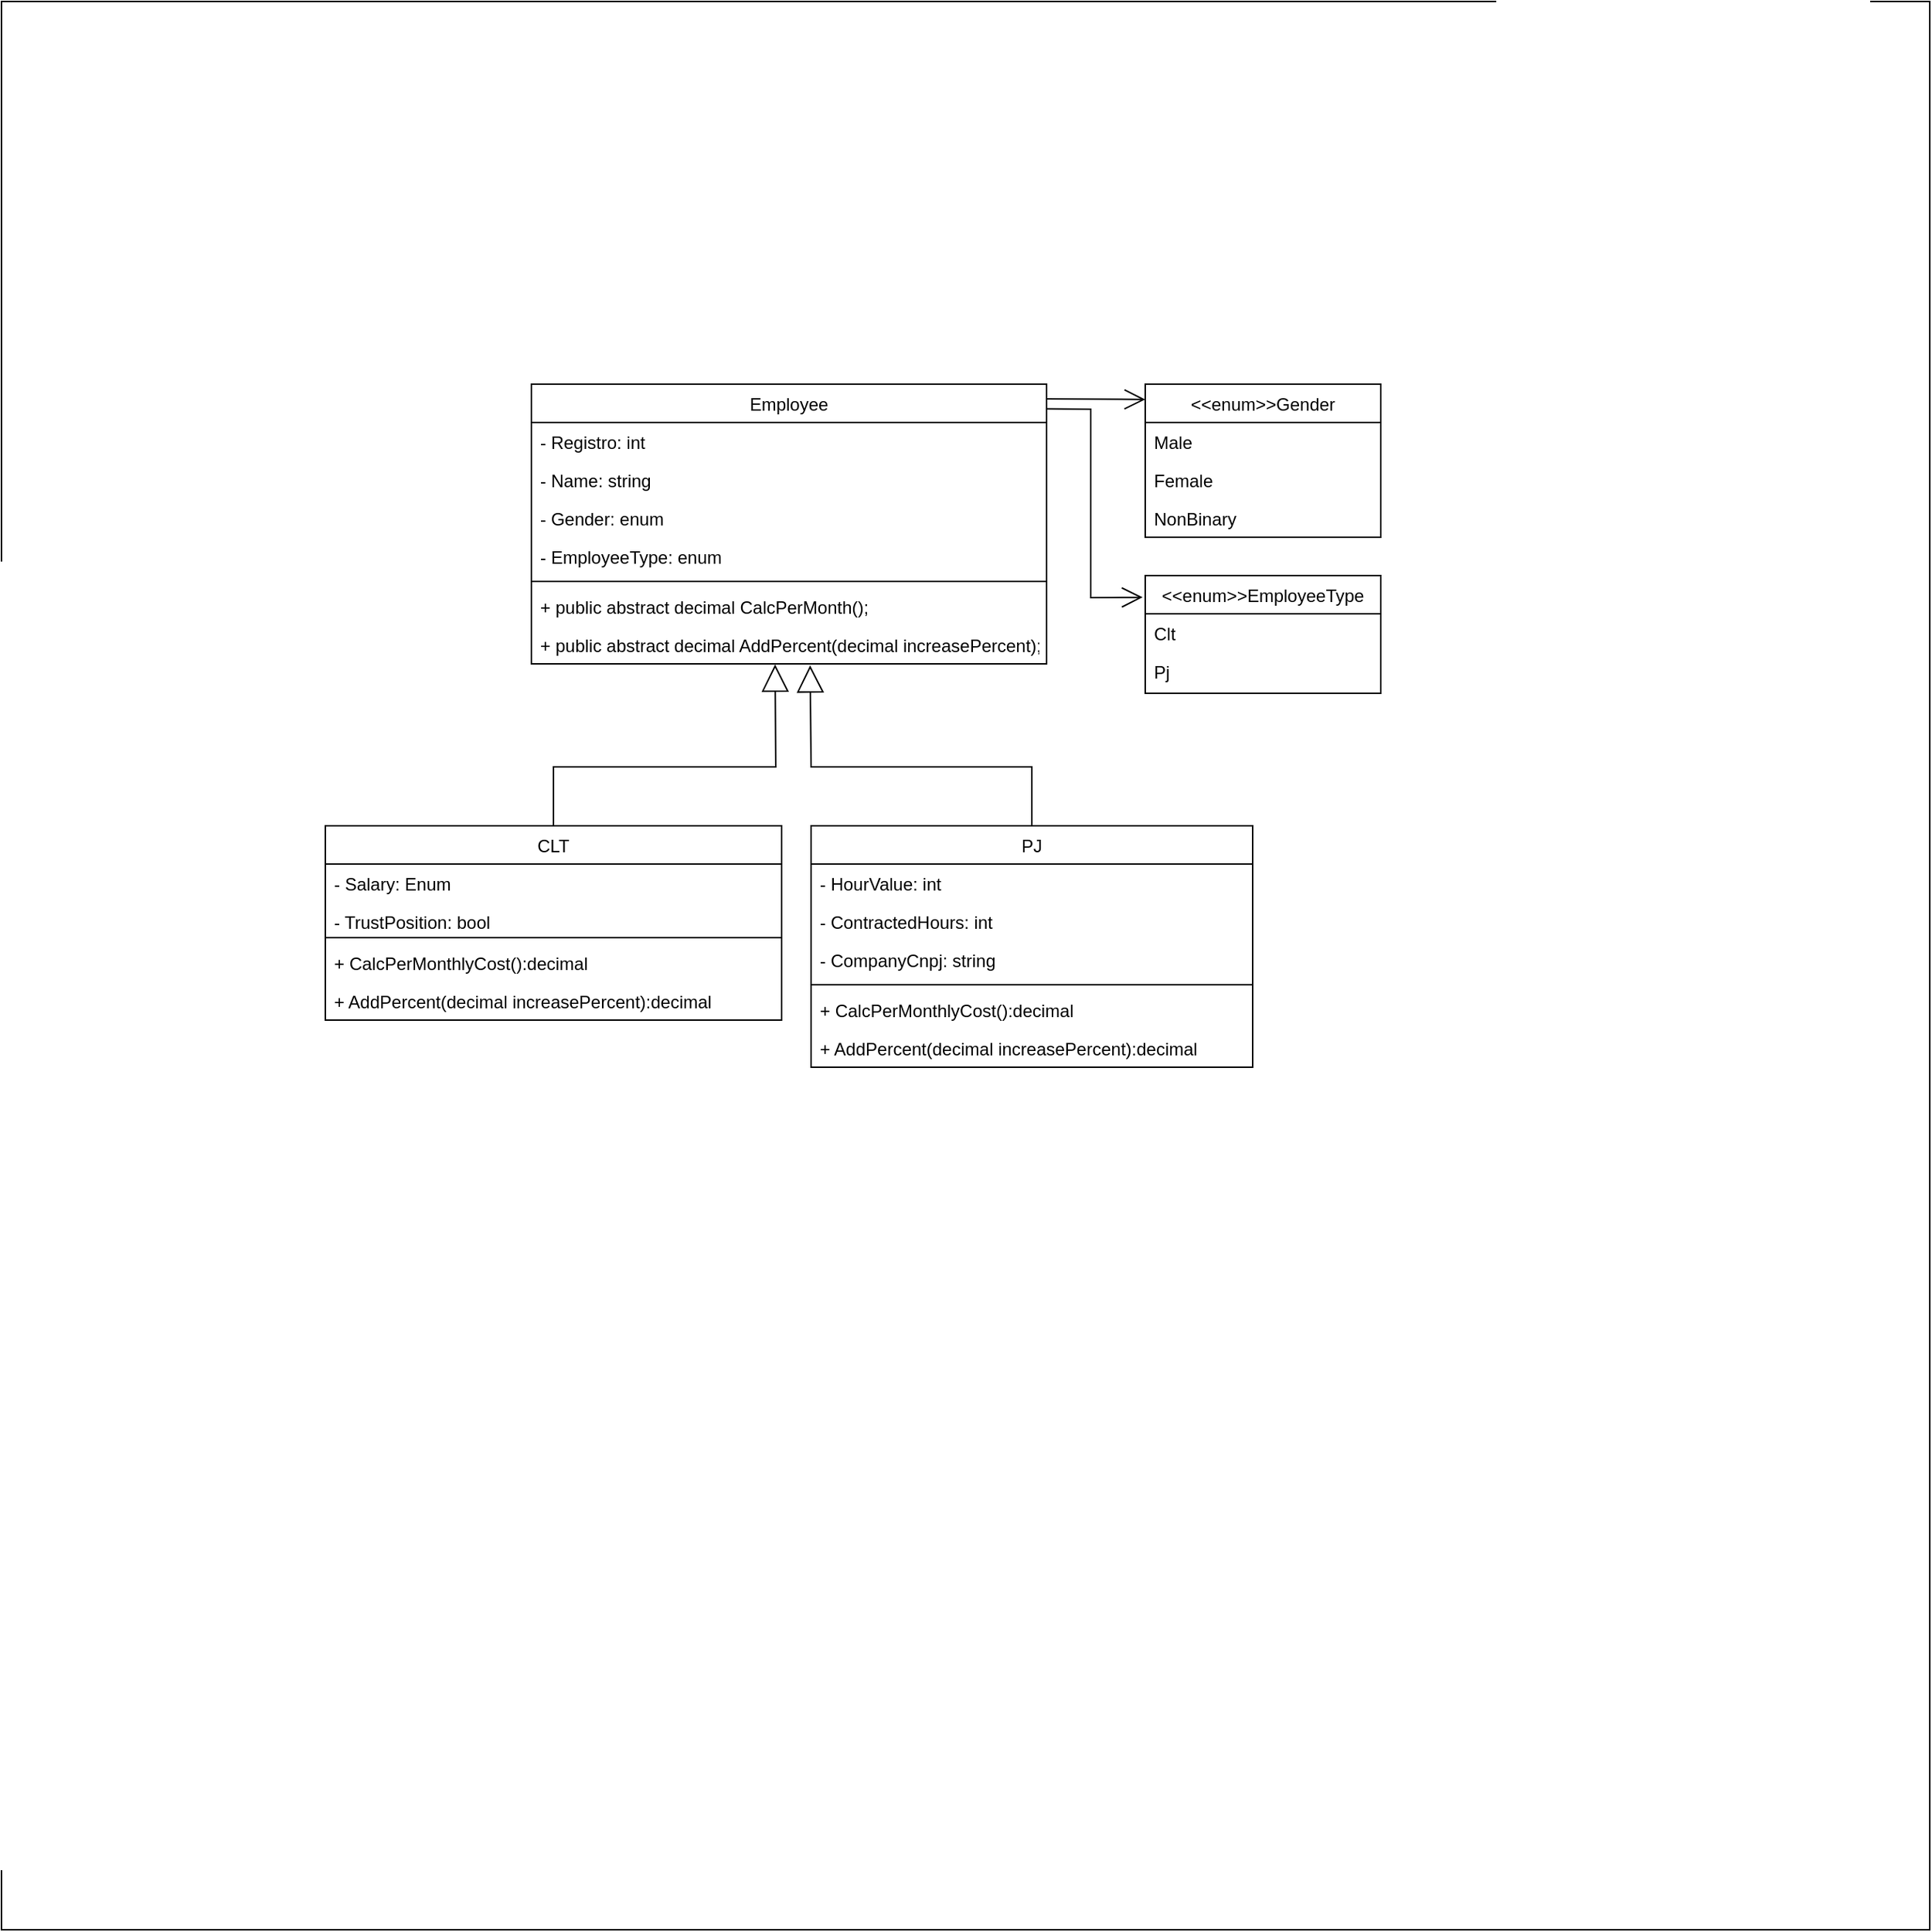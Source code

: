 <mxfile version="21.7.0" type="device">
  <diagram id="C5RBs43oDa-KdzZeNtuy" name="Page-1">
    <mxGraphModel dx="1947" dy="438" grid="1" gridSize="10" guides="1" tooltips="1" connect="1" arrows="1" fold="1" page="1" pageScale="1" pageWidth="827" pageHeight="1169" math="0" shadow="0">
      <root>
        <mxCell id="WIyWlLk6GJQsqaUBKTNV-0" />
        <mxCell id="WIyWlLk6GJQsqaUBKTNV-1" parent="WIyWlLk6GJQsqaUBKTNV-0" />
        <mxCell id="K3KjiJS-RZX1q9UFe2Zl-24" value="" style="whiteSpace=wrap;html=1;aspect=fixed;" vertex="1" parent="WIyWlLk6GJQsqaUBKTNV-1">
          <mxGeometry x="-110" y="180" width="1310" height="1310" as="geometry" />
        </mxCell>
        <mxCell id="K3KjiJS-RZX1q9UFe2Zl-26" value="CLT" style="swimlane;fontStyle=0;align=center;verticalAlign=top;childLayout=stackLayout;horizontal=1;startSize=26;horizontalStack=0;resizeParent=1;resizeLast=0;collapsible=1;marginBottom=0;rounded=0;shadow=0;strokeWidth=1;" vertex="1" parent="WIyWlLk6GJQsqaUBKTNV-1">
          <mxGeometry x="110" y="740" width="310" height="132" as="geometry">
            <mxRectangle x="200" y="740" width="160" height="26" as="alternateBounds" />
          </mxGeometry>
        </mxCell>
        <mxCell id="K3KjiJS-RZX1q9UFe2Zl-27" value="- Salary: Enum" style="text;align=left;verticalAlign=top;spacingLeft=4;spacingRight=4;overflow=hidden;rotatable=0;points=[[0,0.5],[1,0.5]];portConstraint=eastwest;rounded=0;shadow=0;html=0;" vertex="1" parent="K3KjiJS-RZX1q9UFe2Zl-26">
          <mxGeometry y="26" width="310" height="26" as="geometry" />
        </mxCell>
        <mxCell id="K3KjiJS-RZX1q9UFe2Zl-28" value="- TrustPosition: bool" style="text;align=left;verticalAlign=top;spacingLeft=4;spacingRight=4;overflow=hidden;rotatable=0;points=[[0,0.5],[1,0.5]];portConstraint=eastwest;rounded=0;shadow=0;html=0;" vertex="1" parent="K3KjiJS-RZX1q9UFe2Zl-26">
          <mxGeometry y="52" width="310" height="20" as="geometry" />
        </mxCell>
        <mxCell id="K3KjiJS-RZX1q9UFe2Zl-29" value="" style="line;html=1;strokeWidth=1;align=left;verticalAlign=middle;spacingTop=-1;spacingLeft=3;spacingRight=3;rotatable=0;labelPosition=right;points=[];portConstraint=eastwest;" vertex="1" parent="K3KjiJS-RZX1q9UFe2Zl-26">
          <mxGeometry y="72" width="310" height="8" as="geometry" />
        </mxCell>
        <mxCell id="K3KjiJS-RZX1q9UFe2Zl-30" value="+ CalcPerMonthlyCost():decimal" style="text;align=left;verticalAlign=top;spacingLeft=4;spacingRight=4;overflow=hidden;rotatable=0;points=[[0,0.5],[1,0.5]];portConstraint=eastwest;" vertex="1" parent="K3KjiJS-RZX1q9UFe2Zl-26">
          <mxGeometry y="80" width="310" height="26" as="geometry" />
        </mxCell>
        <mxCell id="K3KjiJS-RZX1q9UFe2Zl-31" value="+ AddPercent(decimal increasePercent):decimal" style="text;align=left;verticalAlign=top;spacingLeft=4;spacingRight=4;overflow=hidden;rotatable=0;points=[[0,0.5],[1,0.5]];portConstraint=eastwest;" vertex="1" parent="K3KjiJS-RZX1q9UFe2Zl-26">
          <mxGeometry y="106" width="310" height="26" as="geometry" />
        </mxCell>
        <mxCell id="K3KjiJS-RZX1q9UFe2Zl-33" value="PJ" style="swimlane;fontStyle=0;align=center;verticalAlign=top;childLayout=stackLayout;horizontal=1;startSize=26;horizontalStack=0;resizeParent=1;resizeLast=0;collapsible=1;marginBottom=0;rounded=0;shadow=0;strokeWidth=1;" vertex="1" parent="WIyWlLk6GJQsqaUBKTNV-1">
          <mxGeometry x="440" y="740" width="300" height="164" as="geometry">
            <mxRectangle x="530" y="740" width="160" height="26" as="alternateBounds" />
          </mxGeometry>
        </mxCell>
        <mxCell id="K3KjiJS-RZX1q9UFe2Zl-34" value="- HourValue: int" style="text;align=left;verticalAlign=top;spacingLeft=4;spacingRight=4;overflow=hidden;rotatable=0;points=[[0,0.5],[1,0.5]];portConstraint=eastwest;rounded=0;shadow=0;html=0;" vertex="1" parent="K3KjiJS-RZX1q9UFe2Zl-33">
          <mxGeometry y="26" width="300" height="26" as="geometry" />
        </mxCell>
        <mxCell id="K3KjiJS-RZX1q9UFe2Zl-35" value="- ContractedHours: int" style="text;align=left;verticalAlign=top;spacingLeft=4;spacingRight=4;overflow=hidden;rotatable=0;points=[[0,0.5],[1,0.5]];portConstraint=eastwest;rounded=0;shadow=0;html=0;" vertex="1" parent="K3KjiJS-RZX1q9UFe2Zl-33">
          <mxGeometry y="52" width="300" height="26" as="geometry" />
        </mxCell>
        <mxCell id="K3KjiJS-RZX1q9UFe2Zl-36" value="- CompanyCnpj: string" style="text;align=left;verticalAlign=top;spacingLeft=4;spacingRight=4;overflow=hidden;rotatable=0;points=[[0,0.5],[1,0.5]];portConstraint=eastwest;rounded=0;shadow=0;html=0;" vertex="1" parent="K3KjiJS-RZX1q9UFe2Zl-33">
          <mxGeometry y="78" width="300" height="26" as="geometry" />
        </mxCell>
        <mxCell id="K3KjiJS-RZX1q9UFe2Zl-37" value="" style="line;html=1;strokeWidth=1;align=left;verticalAlign=middle;spacingTop=-1;spacingLeft=3;spacingRight=3;rotatable=0;labelPosition=right;points=[];portConstraint=eastwest;" vertex="1" parent="K3KjiJS-RZX1q9UFe2Zl-33">
          <mxGeometry y="104" width="300" height="8" as="geometry" />
        </mxCell>
        <mxCell id="K3KjiJS-RZX1q9UFe2Zl-38" value="+ CalcPerMonthlyCost():decimal" style="text;align=left;verticalAlign=top;spacingLeft=4;spacingRight=4;overflow=hidden;rotatable=0;points=[[0,0.5],[1,0.5]];portConstraint=eastwest;" vertex="1" parent="K3KjiJS-RZX1q9UFe2Zl-33">
          <mxGeometry y="112" width="300" height="26" as="geometry" />
        </mxCell>
        <mxCell id="K3KjiJS-RZX1q9UFe2Zl-39" value="+ AddPercent(decimal increasePercent):decimal" style="text;align=left;verticalAlign=top;spacingLeft=4;spacingRight=4;overflow=hidden;rotatable=0;points=[[0,0.5],[1,0.5]];portConstraint=eastwest;" vertex="1" parent="K3KjiJS-RZX1q9UFe2Zl-33">
          <mxGeometry y="138" width="300" height="26" as="geometry" />
        </mxCell>
        <mxCell id="K3KjiJS-RZX1q9UFe2Zl-40" value="Employee" style="swimlane;fontStyle=0;align=center;verticalAlign=top;childLayout=stackLayout;horizontal=1;startSize=26;horizontalStack=0;resizeParent=1;resizeLast=0;collapsible=1;marginBottom=0;rounded=0;shadow=0;strokeWidth=1;" vertex="1" parent="WIyWlLk6GJQsqaUBKTNV-1">
          <mxGeometry x="250" y="440" width="350" height="190" as="geometry">
            <mxRectangle x="550" y="140" width="160" height="26" as="alternateBounds" />
          </mxGeometry>
        </mxCell>
        <mxCell id="K3KjiJS-RZX1q9UFe2Zl-41" value="- Registro: int" style="text;align=left;verticalAlign=top;spacingLeft=4;spacingRight=4;overflow=hidden;rotatable=0;points=[[0,0.5],[1,0.5]];portConstraint=eastwest;" vertex="1" parent="K3KjiJS-RZX1q9UFe2Zl-40">
          <mxGeometry y="26" width="350" height="26" as="geometry" />
        </mxCell>
        <mxCell id="K3KjiJS-RZX1q9UFe2Zl-42" value="- Name: string" style="text;align=left;verticalAlign=top;spacingLeft=4;spacingRight=4;overflow=hidden;rotatable=0;points=[[0,0.5],[1,0.5]];portConstraint=eastwest;rounded=0;shadow=0;html=0;" vertex="1" parent="K3KjiJS-RZX1q9UFe2Zl-40">
          <mxGeometry y="52" width="350" height="26" as="geometry" />
        </mxCell>
        <mxCell id="K3KjiJS-RZX1q9UFe2Zl-43" value="- Gender: enum" style="text;align=left;verticalAlign=top;spacingLeft=4;spacingRight=4;overflow=hidden;rotatable=0;points=[[0,0.5],[1,0.5]];portConstraint=eastwest;rounded=0;shadow=0;html=0;" vertex="1" parent="K3KjiJS-RZX1q9UFe2Zl-40">
          <mxGeometry y="78" width="350" height="26" as="geometry" />
        </mxCell>
        <mxCell id="K3KjiJS-RZX1q9UFe2Zl-44" value="- EmployeeType: enum" style="text;align=left;verticalAlign=top;spacingLeft=4;spacingRight=4;overflow=hidden;rotatable=0;points=[[0,0.5],[1,0.5]];portConstraint=eastwest;rounded=0;shadow=0;html=0;" vertex="1" parent="K3KjiJS-RZX1q9UFe2Zl-40">
          <mxGeometry y="104" width="350" height="26" as="geometry" />
        </mxCell>
        <mxCell id="K3KjiJS-RZX1q9UFe2Zl-45" value="" style="line;html=1;strokeWidth=1;align=left;verticalAlign=middle;spacingTop=-1;spacingLeft=3;spacingRight=3;rotatable=0;labelPosition=right;points=[];portConstraint=eastwest;" vertex="1" parent="K3KjiJS-RZX1q9UFe2Zl-40">
          <mxGeometry y="130" width="350" height="8" as="geometry" />
        </mxCell>
        <mxCell id="K3KjiJS-RZX1q9UFe2Zl-46" value="+ public abstract decimal CalcPerMonth();" style="text;align=left;verticalAlign=top;spacingLeft=4;spacingRight=4;overflow=hidden;rotatable=0;points=[[0,0.5],[1,0.5]];portConstraint=eastwest;" vertex="1" parent="K3KjiJS-RZX1q9UFe2Zl-40">
          <mxGeometry y="138" width="350" height="26" as="geometry" />
        </mxCell>
        <mxCell id="K3KjiJS-RZX1q9UFe2Zl-47" value="+ public abstract decimal AddPercent(decimal increasePercent);" style="text;align=left;verticalAlign=top;spacingLeft=4;spacingRight=4;overflow=hidden;rotatable=0;points=[[0,0.5],[1,0.5]];portConstraint=eastwest;" vertex="1" parent="K3KjiJS-RZX1q9UFe2Zl-40">
          <mxGeometry y="164" width="350" height="26" as="geometry" />
        </mxCell>
        <mxCell id="K3KjiJS-RZX1q9UFe2Zl-48" value="&lt;&lt;enum&gt;&gt;EmployeeType" style="swimlane;fontStyle=0;align=center;verticalAlign=top;childLayout=stackLayout;horizontal=1;startSize=26;horizontalStack=0;resizeParent=1;resizeLast=0;collapsible=1;marginBottom=0;rounded=0;shadow=0;strokeWidth=1;" vertex="1" parent="WIyWlLk6GJQsqaUBKTNV-1">
          <mxGeometry x="667" y="570" width="160" height="80" as="geometry">
            <mxRectangle x="550" y="140" width="160" height="26" as="alternateBounds" />
          </mxGeometry>
        </mxCell>
        <mxCell id="K3KjiJS-RZX1q9UFe2Zl-49" value="Clt" style="text;align=left;verticalAlign=top;spacingLeft=4;spacingRight=4;overflow=hidden;rotatable=0;points=[[0,0.5],[1,0.5]];portConstraint=eastwest;rounded=0;shadow=0;html=0;" vertex="1" parent="K3KjiJS-RZX1q9UFe2Zl-48">
          <mxGeometry y="26" width="160" height="26" as="geometry" />
        </mxCell>
        <mxCell id="K3KjiJS-RZX1q9UFe2Zl-50" value="Pj" style="text;align=left;verticalAlign=top;spacingLeft=4;spacingRight=4;overflow=hidden;rotatable=0;points=[[0,0.5],[1,0.5]];portConstraint=eastwest;rounded=0;shadow=0;html=0;" vertex="1" parent="K3KjiJS-RZX1q9UFe2Zl-48">
          <mxGeometry y="52" width="160" height="26" as="geometry" />
        </mxCell>
        <mxCell id="K3KjiJS-RZX1q9UFe2Zl-51" value="&lt;&lt;enum&gt;&gt;Gender" style="swimlane;fontStyle=0;align=center;verticalAlign=top;childLayout=stackLayout;horizontal=1;startSize=26;horizontalStack=0;resizeParent=1;resizeLast=0;collapsible=1;marginBottom=0;rounded=0;shadow=0;strokeWidth=1;" vertex="1" parent="WIyWlLk6GJQsqaUBKTNV-1">
          <mxGeometry x="667" y="440" width="160" height="104" as="geometry">
            <mxRectangle x="667" y="580" width="160" height="26" as="alternateBounds" />
          </mxGeometry>
        </mxCell>
        <mxCell id="K3KjiJS-RZX1q9UFe2Zl-52" value="Male" style="text;align=left;verticalAlign=top;spacingLeft=4;spacingRight=4;overflow=hidden;rotatable=0;points=[[0,0.5],[1,0.5]];portConstraint=eastwest;rounded=0;shadow=0;html=0;" vertex="1" parent="K3KjiJS-RZX1q9UFe2Zl-51">
          <mxGeometry y="26" width="160" height="26" as="geometry" />
        </mxCell>
        <mxCell id="K3KjiJS-RZX1q9UFe2Zl-53" value="Female" style="text;align=left;verticalAlign=top;spacingLeft=4;spacingRight=4;overflow=hidden;rotatable=0;points=[[0,0.5],[1,0.5]];portConstraint=eastwest;rounded=0;shadow=0;html=0;" vertex="1" parent="K3KjiJS-RZX1q9UFe2Zl-51">
          <mxGeometry y="52" width="160" height="26" as="geometry" />
        </mxCell>
        <mxCell id="K3KjiJS-RZX1q9UFe2Zl-54" value="NonBinary" style="text;align=left;verticalAlign=top;spacingLeft=4;spacingRight=4;overflow=hidden;rotatable=0;points=[[0,0.5],[1,0.5]];portConstraint=eastwest;rounded=0;shadow=0;html=0;" vertex="1" parent="K3KjiJS-RZX1q9UFe2Zl-51">
          <mxGeometry y="78" width="160" height="26" as="geometry" />
        </mxCell>
        <mxCell id="K3KjiJS-RZX1q9UFe2Zl-61" value="" style="endArrow=block;endSize=16;endFill=0;html=1;rounded=0;entryX=0.473;entryY=1.016;entryDx=0;entryDy=0;entryPerimeter=0;exitX=0.5;exitY=0;exitDx=0;exitDy=0;" edge="1" parent="WIyWlLk6GJQsqaUBKTNV-1" source="K3KjiJS-RZX1q9UFe2Zl-26" target="K3KjiJS-RZX1q9UFe2Zl-47">
          <mxGeometry width="160" relative="1" as="geometry">
            <mxPoint x="110" y="660" as="sourcePoint" />
            <mxPoint x="270" y="660" as="targetPoint" />
            <Array as="points">
              <mxPoint x="265" y="700" />
              <mxPoint x="416" y="700" />
            </Array>
          </mxGeometry>
        </mxCell>
        <mxCell id="K3KjiJS-RZX1q9UFe2Zl-64" value="" style="endArrow=block;endSize=16;endFill=0;html=1;rounded=0;entryX=0.541;entryY=1.038;entryDx=0;entryDy=0;entryPerimeter=0;exitX=0.5;exitY=0;exitDx=0;exitDy=0;" edge="1" parent="WIyWlLk6GJQsqaUBKTNV-1" source="K3KjiJS-RZX1q9UFe2Zl-33" target="K3KjiJS-RZX1q9UFe2Zl-47">
          <mxGeometry width="160" relative="1" as="geometry">
            <mxPoint x="275" y="750" as="sourcePoint" />
            <mxPoint x="426" y="640" as="targetPoint" />
            <Array as="points">
              <mxPoint x="590" y="700" />
              <mxPoint x="440" y="700" />
            </Array>
          </mxGeometry>
        </mxCell>
        <mxCell id="K3KjiJS-RZX1q9UFe2Zl-66" value="" style="endArrow=open;endFill=1;endSize=12;html=1;rounded=0;exitX=1.001;exitY=0.088;exitDx=0;exitDy=0;exitPerimeter=0;entryX=-0.011;entryY=0.185;entryDx=0;entryDy=0;entryPerimeter=0;" edge="1" parent="WIyWlLk6GJQsqaUBKTNV-1" source="K3KjiJS-RZX1q9UFe2Zl-40" target="K3KjiJS-RZX1q9UFe2Zl-48">
          <mxGeometry width="160" relative="1" as="geometry">
            <mxPoint x="610" y="460" as="sourcePoint" />
            <mxPoint x="650" y="600" as="targetPoint" />
            <Array as="points">
              <mxPoint x="630" y="457" />
              <mxPoint x="630" y="585" />
            </Array>
          </mxGeometry>
        </mxCell>
        <mxCell id="K3KjiJS-RZX1q9UFe2Zl-68" value="" style="endArrow=open;endFill=1;endSize=12;html=1;rounded=0;entryX=0;entryY=0.1;entryDx=0;entryDy=0;entryPerimeter=0;" edge="1" parent="WIyWlLk6GJQsqaUBKTNV-1" target="K3KjiJS-RZX1q9UFe2Zl-51">
          <mxGeometry width="160" relative="1" as="geometry">
            <mxPoint x="600" y="450" as="sourcePoint" />
            <mxPoint x="640" y="450" as="targetPoint" />
          </mxGeometry>
        </mxCell>
      </root>
    </mxGraphModel>
  </diagram>
</mxfile>
